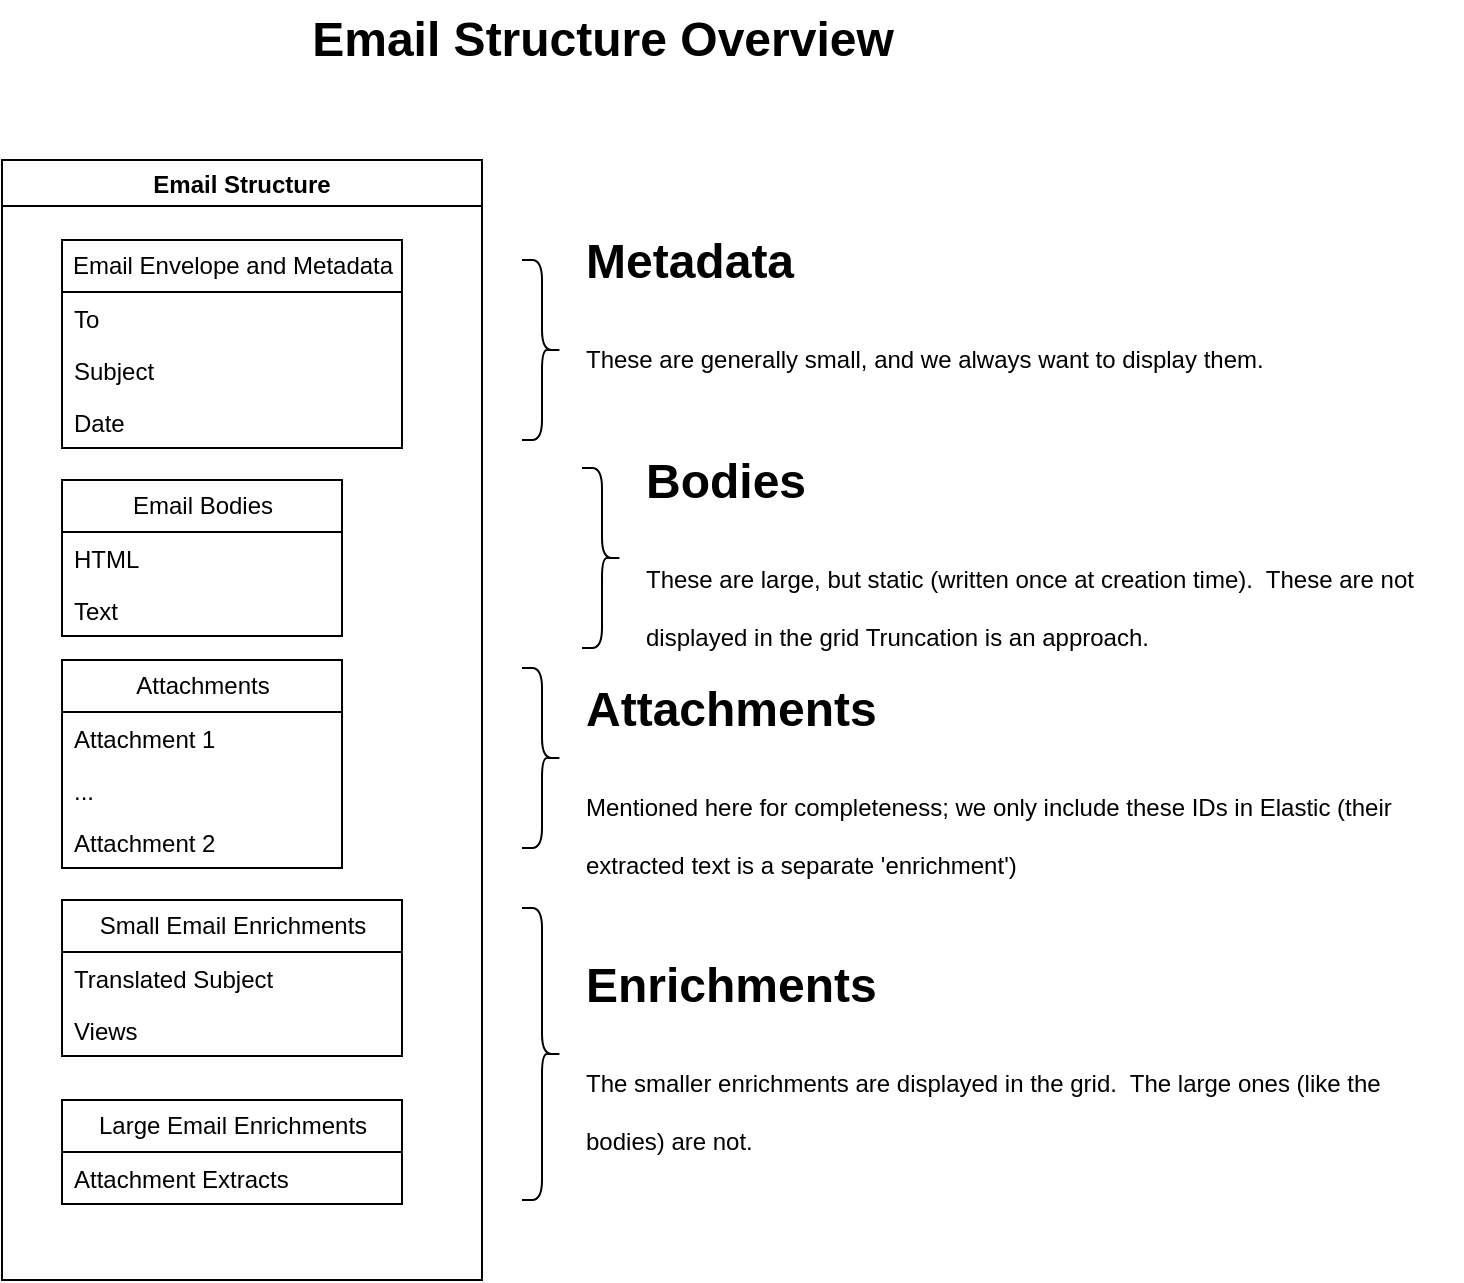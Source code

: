 <mxfile version="24.6.5" type="device">
  <diagram name="Page-1" id="bpcmJk2fXzraMrN2vmyh">
    <mxGraphModel dx="2066" dy="1145" grid="1" gridSize="10" guides="1" tooltips="1" connect="1" arrows="1" fold="1" page="1" pageScale="1" pageWidth="850" pageHeight="1100" math="0" shadow="0">
      <root>
        <mxCell id="0" />
        <mxCell id="1" parent="0" />
        <mxCell id="kJ9ExqlTDx53N76BggyA-2" value="Email Structure" style="swimlane;" vertex="1" parent="1">
          <mxGeometry x="70" y="110" width="240" height="560" as="geometry" />
        </mxCell>
        <mxCell id="kJ9ExqlTDx53N76BggyA-3" value="Email Envelope and Metadata" style="swimlane;fontStyle=0;childLayout=stackLayout;horizontal=1;startSize=26;fillColor=none;horizontalStack=0;resizeParent=1;resizeParentMax=0;resizeLast=0;collapsible=1;marginBottom=0;html=1;" vertex="1" parent="kJ9ExqlTDx53N76BggyA-2">
          <mxGeometry x="30" y="40" width="170" height="104" as="geometry" />
        </mxCell>
        <mxCell id="kJ9ExqlTDx53N76BggyA-4" value="To" style="text;strokeColor=none;fillColor=none;align=left;verticalAlign=top;spacingLeft=4;spacingRight=4;overflow=hidden;rotatable=0;points=[[0,0.5],[1,0.5]];portConstraint=eastwest;whiteSpace=wrap;html=1;" vertex="1" parent="kJ9ExqlTDx53N76BggyA-3">
          <mxGeometry y="26" width="170" height="26" as="geometry" />
        </mxCell>
        <mxCell id="kJ9ExqlTDx53N76BggyA-5" value="Subject" style="text;strokeColor=none;fillColor=none;align=left;verticalAlign=top;spacingLeft=4;spacingRight=4;overflow=hidden;rotatable=0;points=[[0,0.5],[1,0.5]];portConstraint=eastwest;whiteSpace=wrap;html=1;" vertex="1" parent="kJ9ExqlTDx53N76BggyA-3">
          <mxGeometry y="52" width="170" height="26" as="geometry" />
        </mxCell>
        <mxCell id="kJ9ExqlTDx53N76BggyA-6" value="Date" style="text;strokeColor=none;fillColor=none;align=left;verticalAlign=top;spacingLeft=4;spacingRight=4;overflow=hidden;rotatable=0;points=[[0,0.5],[1,0.5]];portConstraint=eastwest;whiteSpace=wrap;html=1;" vertex="1" parent="kJ9ExqlTDx53N76BggyA-3">
          <mxGeometry y="78" width="170" height="26" as="geometry" />
        </mxCell>
        <mxCell id="kJ9ExqlTDx53N76BggyA-11" value="Attachments" style="swimlane;fontStyle=0;childLayout=stackLayout;horizontal=1;startSize=26;fillColor=none;horizontalStack=0;resizeParent=1;resizeParentMax=0;resizeLast=0;collapsible=1;marginBottom=0;html=1;" vertex="1" parent="kJ9ExqlTDx53N76BggyA-2">
          <mxGeometry x="30" y="250" width="140" height="104" as="geometry" />
        </mxCell>
        <mxCell id="kJ9ExqlTDx53N76BggyA-12" value="Attachment 1" style="text;strokeColor=none;fillColor=none;align=left;verticalAlign=top;spacingLeft=4;spacingRight=4;overflow=hidden;rotatable=0;points=[[0,0.5],[1,0.5]];portConstraint=eastwest;whiteSpace=wrap;html=1;" vertex="1" parent="kJ9ExqlTDx53N76BggyA-11">
          <mxGeometry y="26" width="140" height="26" as="geometry" />
        </mxCell>
        <mxCell id="kJ9ExqlTDx53N76BggyA-13" value="..." style="text;strokeColor=none;fillColor=none;align=left;verticalAlign=top;spacingLeft=4;spacingRight=4;overflow=hidden;rotatable=0;points=[[0,0.5],[1,0.5]];portConstraint=eastwest;whiteSpace=wrap;html=1;" vertex="1" parent="kJ9ExqlTDx53N76BggyA-11">
          <mxGeometry y="52" width="140" height="26" as="geometry" />
        </mxCell>
        <mxCell id="kJ9ExqlTDx53N76BggyA-14" value="Attachment 2" style="text;strokeColor=none;fillColor=none;align=left;verticalAlign=top;spacingLeft=4;spacingRight=4;overflow=hidden;rotatable=0;points=[[0,0.5],[1,0.5]];portConstraint=eastwest;whiteSpace=wrap;html=1;" vertex="1" parent="kJ9ExqlTDx53N76BggyA-11">
          <mxGeometry y="78" width="140" height="26" as="geometry" />
        </mxCell>
        <mxCell id="kJ9ExqlTDx53N76BggyA-27" value="Large Email Enrichments" style="swimlane;fontStyle=0;childLayout=stackLayout;horizontal=1;startSize=26;fillColor=none;horizontalStack=0;resizeParent=1;resizeParentMax=0;resizeLast=0;collapsible=1;marginBottom=0;html=1;" vertex="1" parent="kJ9ExqlTDx53N76BggyA-2">
          <mxGeometry x="30" y="470" width="170" height="52" as="geometry" />
        </mxCell>
        <mxCell id="kJ9ExqlTDx53N76BggyA-30" value="Attachment Extracts" style="text;strokeColor=none;fillColor=none;align=left;verticalAlign=top;spacingLeft=4;spacingRight=4;overflow=hidden;rotatable=0;points=[[0,0.5],[1,0.5]];portConstraint=eastwest;whiteSpace=wrap;html=1;" vertex="1" parent="kJ9ExqlTDx53N76BggyA-27">
          <mxGeometry y="26" width="170" height="26" as="geometry" />
        </mxCell>
        <mxCell id="kJ9ExqlTDx53N76BggyA-7" value="Email Bodies" style="swimlane;fontStyle=0;childLayout=stackLayout;horizontal=1;startSize=26;fillColor=none;horizontalStack=0;resizeParent=1;resizeParentMax=0;resizeLast=0;collapsible=1;marginBottom=0;html=1;" vertex="1" parent="1">
          <mxGeometry x="100" y="270" width="140" height="78" as="geometry" />
        </mxCell>
        <mxCell id="kJ9ExqlTDx53N76BggyA-8" value="HTML" style="text;strokeColor=none;fillColor=none;align=left;verticalAlign=top;spacingLeft=4;spacingRight=4;overflow=hidden;rotatable=0;points=[[0,0.5],[1,0.5]];portConstraint=eastwest;whiteSpace=wrap;html=1;" vertex="1" parent="kJ9ExqlTDx53N76BggyA-7">
          <mxGeometry y="26" width="140" height="26" as="geometry" />
        </mxCell>
        <mxCell id="kJ9ExqlTDx53N76BggyA-9" value="Text" style="text;strokeColor=none;fillColor=none;align=left;verticalAlign=top;spacingLeft=4;spacingRight=4;overflow=hidden;rotatable=0;points=[[0,0.5],[1,0.5]];portConstraint=eastwest;whiteSpace=wrap;html=1;" vertex="1" parent="kJ9ExqlTDx53N76BggyA-7">
          <mxGeometry y="52" width="140" height="26" as="geometry" />
        </mxCell>
        <mxCell id="kJ9ExqlTDx53N76BggyA-15" value="Small Email Enrichments" style="swimlane;fontStyle=0;childLayout=stackLayout;horizontal=1;startSize=26;fillColor=none;horizontalStack=0;resizeParent=1;resizeParentMax=0;resizeLast=0;collapsible=1;marginBottom=0;html=1;" vertex="1" parent="1">
          <mxGeometry x="100" y="480" width="170" height="78" as="geometry" />
        </mxCell>
        <mxCell id="kJ9ExqlTDx53N76BggyA-16" value="Translated Subject" style="text;strokeColor=none;fillColor=none;align=left;verticalAlign=top;spacingLeft=4;spacingRight=4;overflow=hidden;rotatable=0;points=[[0,0.5],[1,0.5]];portConstraint=eastwest;whiteSpace=wrap;html=1;" vertex="1" parent="kJ9ExqlTDx53N76BggyA-15">
          <mxGeometry y="26" width="170" height="26" as="geometry" />
        </mxCell>
        <mxCell id="kJ9ExqlTDx53N76BggyA-17" value="Views" style="text;strokeColor=none;fillColor=none;align=left;verticalAlign=top;spacingLeft=4;spacingRight=4;overflow=hidden;rotatable=0;points=[[0,0.5],[1,0.5]];portConstraint=eastwest;whiteSpace=wrap;html=1;" vertex="1" parent="kJ9ExqlTDx53N76BggyA-15">
          <mxGeometry y="52" width="170" height="26" as="geometry" />
        </mxCell>
        <mxCell id="kJ9ExqlTDx53N76BggyA-19" value="" style="shape=curlyBracket;whiteSpace=wrap;html=1;rounded=1;flipH=1;labelPosition=right;verticalLabelPosition=middle;align=left;verticalAlign=middle;size=0.5;" vertex="1" parent="1">
          <mxGeometry x="330" y="160" width="20" height="90" as="geometry" />
        </mxCell>
        <mxCell id="kJ9ExqlTDx53N76BggyA-20" value="&lt;h1 style=&quot;margin-top: 0px;&quot;&gt;&lt;span style=&quot;background-color: initial;&quot;&gt;Metadata&lt;/span&gt;&lt;/h1&gt;&lt;h1 style=&quot;margin-top: 0px;&quot;&gt;&lt;span style=&quot;background-color: initial; font-size: 12px; font-weight: normal;&quot;&gt;These are generally small, and we always want to display them.&lt;/span&gt;&lt;br&gt;&lt;/h1&gt;" style="text;html=1;whiteSpace=wrap;overflow=hidden;rounded=0;" vertex="1" parent="1">
          <mxGeometry x="360" y="140" width="410" height="110" as="geometry" />
        </mxCell>
        <mxCell id="kJ9ExqlTDx53N76BggyA-21" value="" style="shape=curlyBracket;whiteSpace=wrap;html=1;rounded=1;flipH=1;labelPosition=right;verticalLabelPosition=middle;align=left;verticalAlign=middle;size=0.5;" vertex="1" parent="1">
          <mxGeometry x="360" y="264" width="20" height="90" as="geometry" />
        </mxCell>
        <mxCell id="kJ9ExqlTDx53N76BggyA-22" value="&lt;h1 style=&quot;margin-top: 0px;&quot;&gt;&lt;span style=&quot;background-color: initial;&quot;&gt;Bodies&lt;/span&gt;&lt;/h1&gt;&lt;h1 style=&quot;margin-top: 0px;&quot;&gt;&lt;span style=&quot;background-color: initial; font-size: 12px; font-weight: normal;&quot;&gt;These are large, but static (written once at creation time).&amp;nbsp; These are not displayed in the grid Truncation is an approach.&lt;/span&gt;&lt;br&gt;&lt;/h1&gt;" style="text;html=1;whiteSpace=wrap;overflow=hidden;rounded=0;" vertex="1" parent="1">
          <mxGeometry x="390" y="250" width="410" height="110" as="geometry" />
        </mxCell>
        <mxCell id="kJ9ExqlTDx53N76BggyA-23" value="" style="shape=curlyBracket;whiteSpace=wrap;html=1;rounded=1;flipH=1;labelPosition=right;verticalLabelPosition=middle;align=left;verticalAlign=middle;size=0.5;" vertex="1" parent="1">
          <mxGeometry x="330" y="364" width="20" height="90" as="geometry" />
        </mxCell>
        <mxCell id="kJ9ExqlTDx53N76BggyA-24" value="&lt;h1 style=&quot;margin-top: 0px;&quot;&gt;&lt;span style=&quot;background-color: initial;&quot;&gt;Attachments&lt;/span&gt;&lt;/h1&gt;&lt;h1 style=&quot;margin-top: 0px;&quot;&gt;&lt;span style=&quot;background-color: initial; font-size: 12px; font-weight: normal;&quot;&gt;Mentioned here for completeness; we only include these IDs in Elastic (their extracted text is a separate &#39;enrichment&#39;)&lt;/span&gt;&lt;br&gt;&lt;/h1&gt;" style="text;html=1;whiteSpace=wrap;overflow=hidden;rounded=0;" vertex="1" parent="1">
          <mxGeometry x="360" y="364" width="410" height="110" as="geometry" />
        </mxCell>
        <mxCell id="kJ9ExqlTDx53N76BggyA-25" value="" style="shape=curlyBracket;whiteSpace=wrap;html=1;rounded=1;flipH=1;labelPosition=right;verticalLabelPosition=middle;align=left;verticalAlign=middle;size=0.5;" vertex="1" parent="1">
          <mxGeometry x="330" y="484" width="20" height="146" as="geometry" />
        </mxCell>
        <mxCell id="kJ9ExqlTDx53N76BggyA-26" value="&lt;h1 style=&quot;margin-top: 0px;&quot;&gt;&lt;span style=&quot;background-color: initial;&quot;&gt;Enrichments&lt;/span&gt;&lt;/h1&gt;&lt;h1 style=&quot;margin-top: 0px;&quot;&gt;&lt;span style=&quot;font-size: 12px; font-weight: 400;&quot;&gt;The smaller enrichments are displayed in the grid.&amp;nbsp; The large ones (like the bodies) are not.&lt;/span&gt;&lt;/h1&gt;" style="text;html=1;whiteSpace=wrap;overflow=hidden;rounded=0;" vertex="1" parent="1">
          <mxGeometry x="360" y="502" width="410" height="110" as="geometry" />
        </mxCell>
        <mxCell id="kJ9ExqlTDx53N76BggyA-32" value="Email Structure Overview" style="text;strokeColor=none;fillColor=none;html=1;fontSize=24;fontStyle=1;verticalAlign=middle;align=center;" vertex="1" parent="1">
          <mxGeometry x="320" y="30" width="100" height="40" as="geometry" />
        </mxCell>
      </root>
    </mxGraphModel>
  </diagram>
</mxfile>
